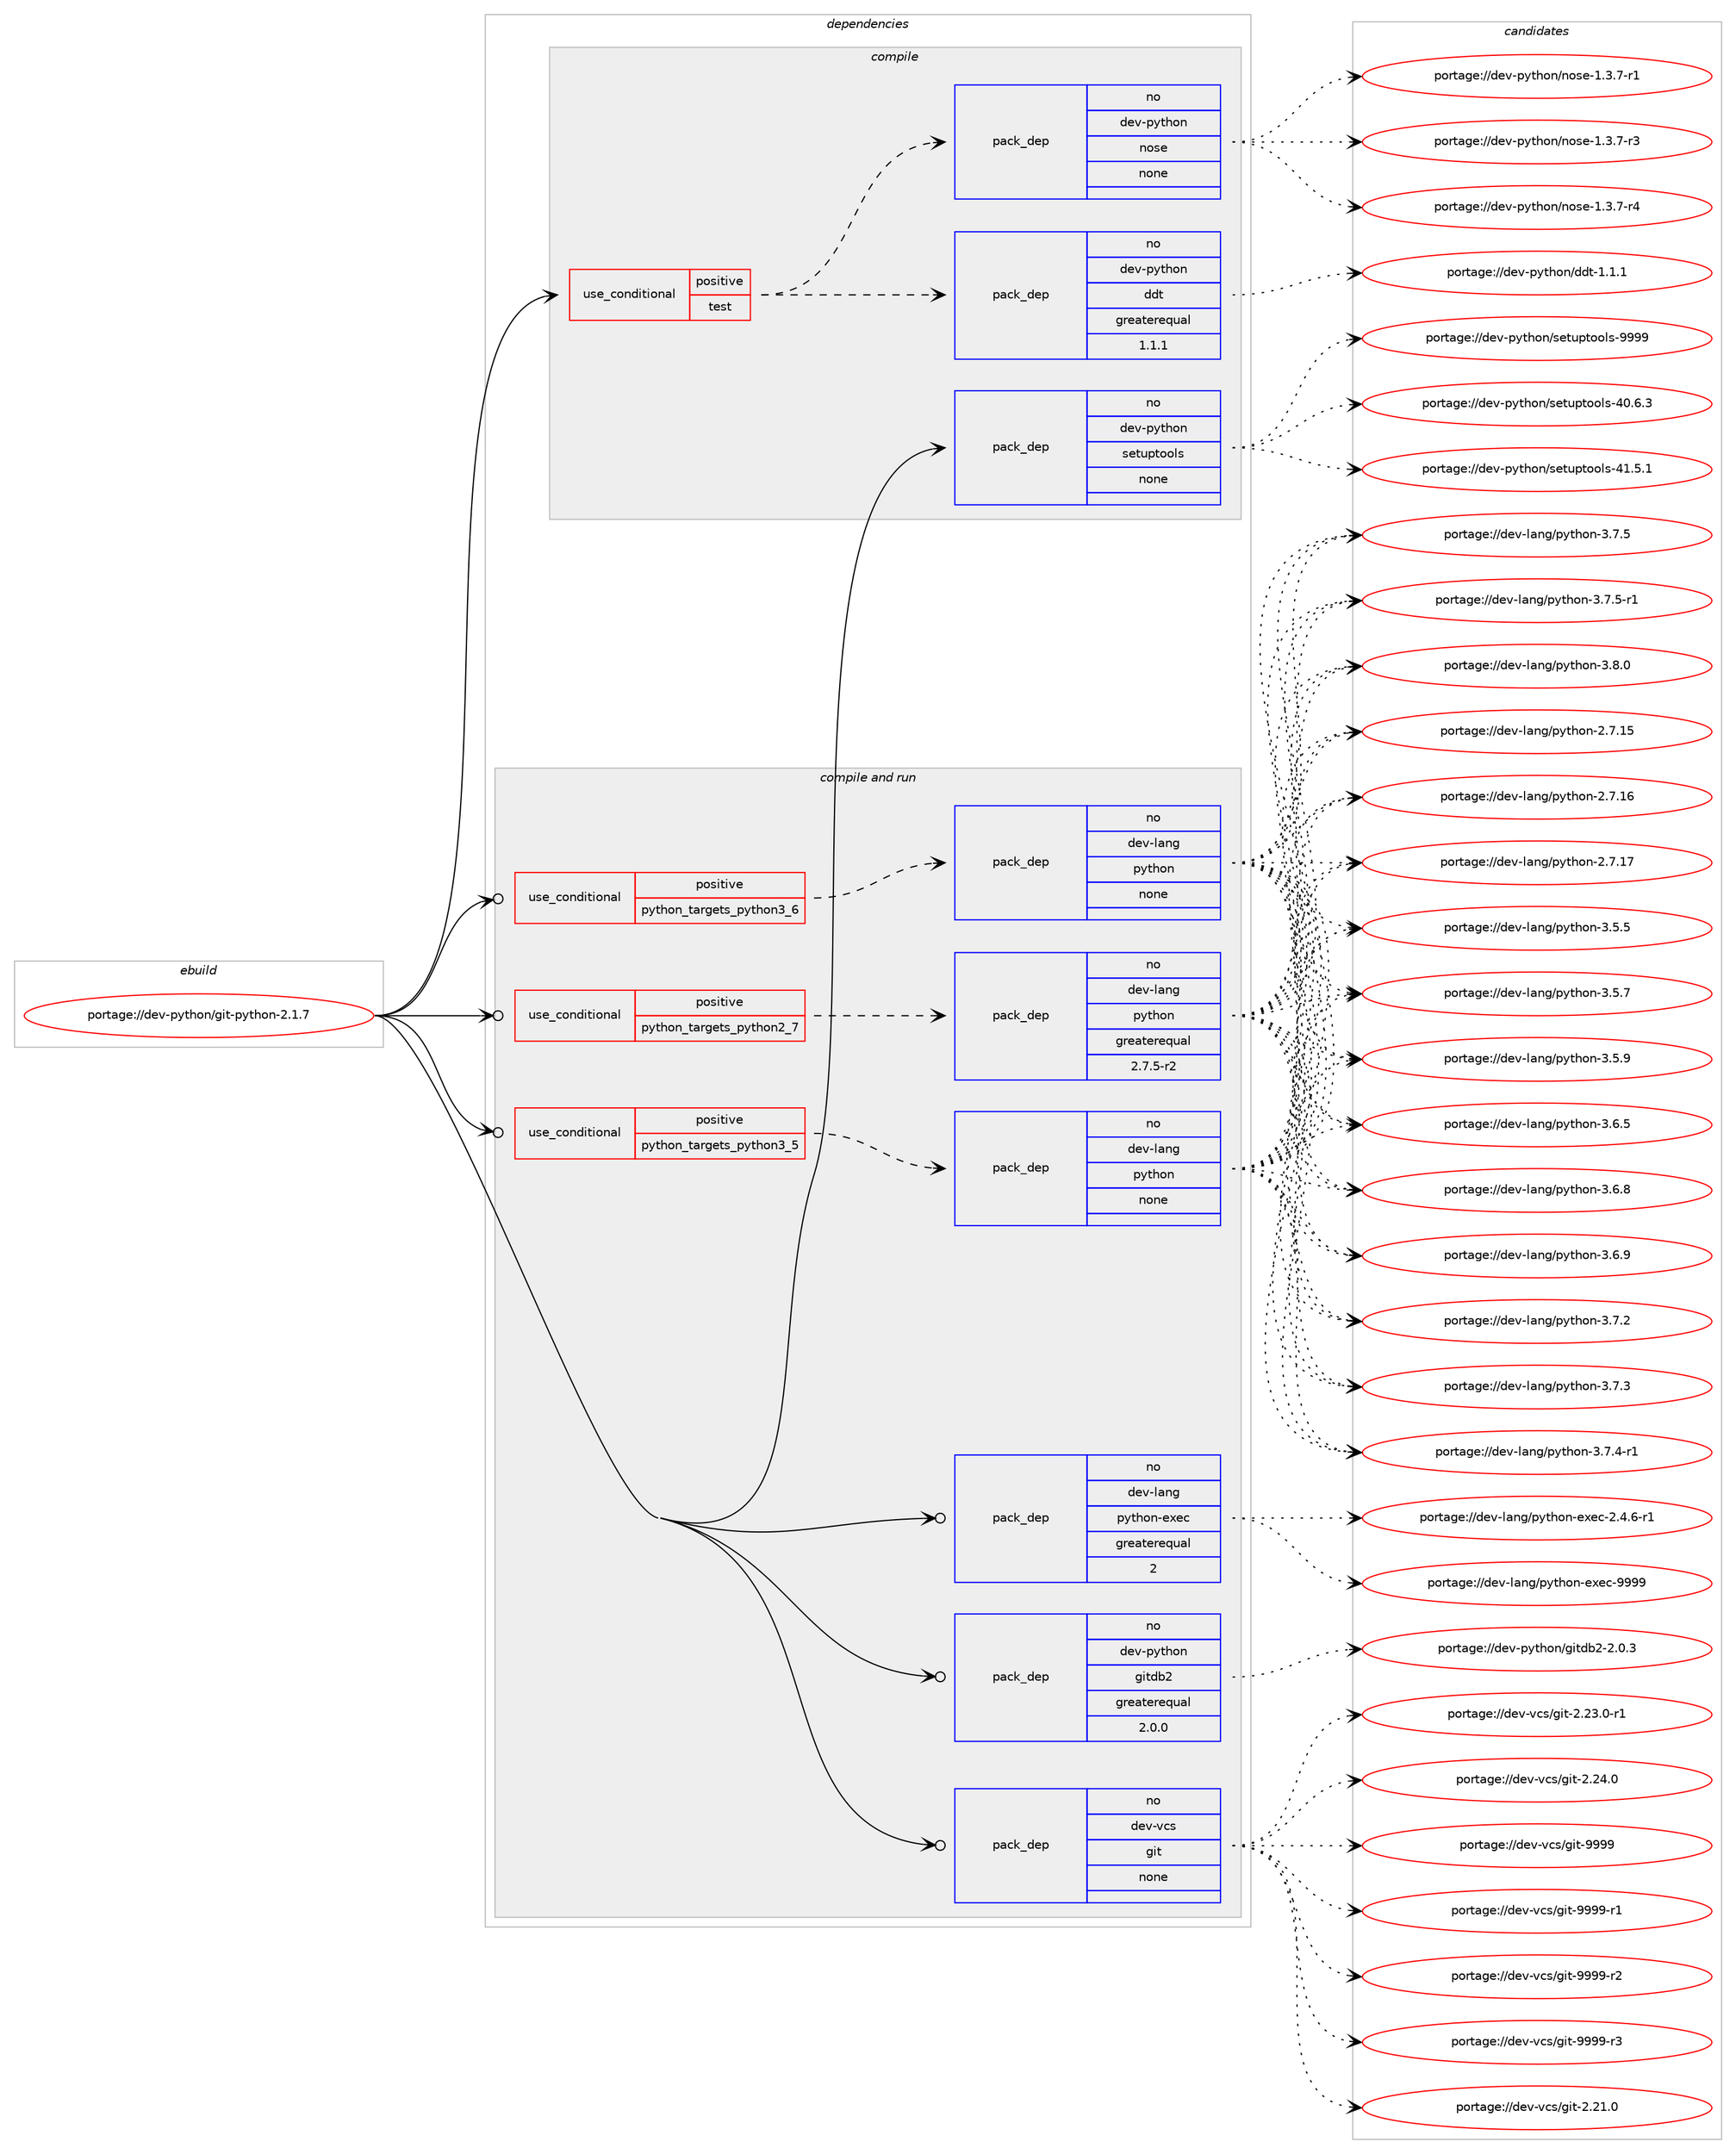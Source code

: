 digraph prolog {

# *************
# Graph options
# *************

newrank=true;
concentrate=true;
compound=true;
graph [rankdir=LR,fontname=Helvetica,fontsize=10,ranksep=1.5];#, ranksep=2.5, nodesep=0.2];
edge  [arrowhead=vee];
node  [fontname=Helvetica,fontsize=10];

# **********
# The ebuild
# **********

subgraph cluster_leftcol {
color=gray;
rank=same;
label=<<i>ebuild</i>>;
id [label="portage://dev-python/git-python-2.1.7", color=red, width=4, href="../dev-python/git-python-2.1.7.svg"];
}

# ****************
# The dependencies
# ****************

subgraph cluster_midcol {
color=gray;
label=<<i>dependencies</i>>;
subgraph cluster_compile {
fillcolor="#eeeeee";
style=filled;
label=<<i>compile</i>>;
subgraph cond29254 {
dependency141453 [label=<<TABLE BORDER="0" CELLBORDER="1" CELLSPACING="0" CELLPADDING="4"><TR><TD ROWSPAN="3" CELLPADDING="10">use_conditional</TD></TR><TR><TD>positive</TD></TR><TR><TD>test</TD></TR></TABLE>>, shape=none, color=red];
subgraph pack108881 {
dependency141454 [label=<<TABLE BORDER="0" CELLBORDER="1" CELLSPACING="0" CELLPADDING="4" WIDTH="220"><TR><TD ROWSPAN="6" CELLPADDING="30">pack_dep</TD></TR><TR><TD WIDTH="110">no</TD></TR><TR><TD>dev-python</TD></TR><TR><TD>ddt</TD></TR><TR><TD>greaterequal</TD></TR><TR><TD>1.1.1</TD></TR></TABLE>>, shape=none, color=blue];
}
dependency141453:e -> dependency141454:w [weight=20,style="dashed",arrowhead="vee"];
subgraph pack108882 {
dependency141455 [label=<<TABLE BORDER="0" CELLBORDER="1" CELLSPACING="0" CELLPADDING="4" WIDTH="220"><TR><TD ROWSPAN="6" CELLPADDING="30">pack_dep</TD></TR><TR><TD WIDTH="110">no</TD></TR><TR><TD>dev-python</TD></TR><TR><TD>nose</TD></TR><TR><TD>none</TD></TR><TR><TD></TD></TR></TABLE>>, shape=none, color=blue];
}
dependency141453:e -> dependency141455:w [weight=20,style="dashed",arrowhead="vee"];
}
id:e -> dependency141453:w [weight=20,style="solid",arrowhead="vee"];
subgraph pack108883 {
dependency141456 [label=<<TABLE BORDER="0" CELLBORDER="1" CELLSPACING="0" CELLPADDING="4" WIDTH="220"><TR><TD ROWSPAN="6" CELLPADDING="30">pack_dep</TD></TR><TR><TD WIDTH="110">no</TD></TR><TR><TD>dev-python</TD></TR><TR><TD>setuptools</TD></TR><TR><TD>none</TD></TR><TR><TD></TD></TR></TABLE>>, shape=none, color=blue];
}
id:e -> dependency141456:w [weight=20,style="solid",arrowhead="vee"];
}
subgraph cluster_compileandrun {
fillcolor="#eeeeee";
style=filled;
label=<<i>compile and run</i>>;
subgraph cond29255 {
dependency141457 [label=<<TABLE BORDER="0" CELLBORDER="1" CELLSPACING="0" CELLPADDING="4"><TR><TD ROWSPAN="3" CELLPADDING="10">use_conditional</TD></TR><TR><TD>positive</TD></TR><TR><TD>python_targets_python2_7</TD></TR></TABLE>>, shape=none, color=red];
subgraph pack108884 {
dependency141458 [label=<<TABLE BORDER="0" CELLBORDER="1" CELLSPACING="0" CELLPADDING="4" WIDTH="220"><TR><TD ROWSPAN="6" CELLPADDING="30">pack_dep</TD></TR><TR><TD WIDTH="110">no</TD></TR><TR><TD>dev-lang</TD></TR><TR><TD>python</TD></TR><TR><TD>greaterequal</TD></TR><TR><TD>2.7.5-r2</TD></TR></TABLE>>, shape=none, color=blue];
}
dependency141457:e -> dependency141458:w [weight=20,style="dashed",arrowhead="vee"];
}
id:e -> dependency141457:w [weight=20,style="solid",arrowhead="odotvee"];
subgraph cond29256 {
dependency141459 [label=<<TABLE BORDER="0" CELLBORDER="1" CELLSPACING="0" CELLPADDING="4"><TR><TD ROWSPAN="3" CELLPADDING="10">use_conditional</TD></TR><TR><TD>positive</TD></TR><TR><TD>python_targets_python3_5</TD></TR></TABLE>>, shape=none, color=red];
subgraph pack108885 {
dependency141460 [label=<<TABLE BORDER="0" CELLBORDER="1" CELLSPACING="0" CELLPADDING="4" WIDTH="220"><TR><TD ROWSPAN="6" CELLPADDING="30">pack_dep</TD></TR><TR><TD WIDTH="110">no</TD></TR><TR><TD>dev-lang</TD></TR><TR><TD>python</TD></TR><TR><TD>none</TD></TR><TR><TD></TD></TR></TABLE>>, shape=none, color=blue];
}
dependency141459:e -> dependency141460:w [weight=20,style="dashed",arrowhead="vee"];
}
id:e -> dependency141459:w [weight=20,style="solid",arrowhead="odotvee"];
subgraph cond29257 {
dependency141461 [label=<<TABLE BORDER="0" CELLBORDER="1" CELLSPACING="0" CELLPADDING="4"><TR><TD ROWSPAN="3" CELLPADDING="10">use_conditional</TD></TR><TR><TD>positive</TD></TR><TR><TD>python_targets_python3_6</TD></TR></TABLE>>, shape=none, color=red];
subgraph pack108886 {
dependency141462 [label=<<TABLE BORDER="0" CELLBORDER="1" CELLSPACING="0" CELLPADDING="4" WIDTH="220"><TR><TD ROWSPAN="6" CELLPADDING="30">pack_dep</TD></TR><TR><TD WIDTH="110">no</TD></TR><TR><TD>dev-lang</TD></TR><TR><TD>python</TD></TR><TR><TD>none</TD></TR><TR><TD></TD></TR></TABLE>>, shape=none, color=blue];
}
dependency141461:e -> dependency141462:w [weight=20,style="dashed",arrowhead="vee"];
}
id:e -> dependency141461:w [weight=20,style="solid",arrowhead="odotvee"];
subgraph pack108887 {
dependency141463 [label=<<TABLE BORDER="0" CELLBORDER="1" CELLSPACING="0" CELLPADDING="4" WIDTH="220"><TR><TD ROWSPAN="6" CELLPADDING="30">pack_dep</TD></TR><TR><TD WIDTH="110">no</TD></TR><TR><TD>dev-lang</TD></TR><TR><TD>python-exec</TD></TR><TR><TD>greaterequal</TD></TR><TR><TD>2</TD></TR></TABLE>>, shape=none, color=blue];
}
id:e -> dependency141463:w [weight=20,style="solid",arrowhead="odotvee"];
subgraph pack108888 {
dependency141464 [label=<<TABLE BORDER="0" CELLBORDER="1" CELLSPACING="0" CELLPADDING="4" WIDTH="220"><TR><TD ROWSPAN="6" CELLPADDING="30">pack_dep</TD></TR><TR><TD WIDTH="110">no</TD></TR><TR><TD>dev-python</TD></TR><TR><TD>gitdb2</TD></TR><TR><TD>greaterequal</TD></TR><TR><TD>2.0.0</TD></TR></TABLE>>, shape=none, color=blue];
}
id:e -> dependency141464:w [weight=20,style="solid",arrowhead="odotvee"];
subgraph pack108889 {
dependency141465 [label=<<TABLE BORDER="0" CELLBORDER="1" CELLSPACING="0" CELLPADDING="4" WIDTH="220"><TR><TD ROWSPAN="6" CELLPADDING="30">pack_dep</TD></TR><TR><TD WIDTH="110">no</TD></TR><TR><TD>dev-vcs</TD></TR><TR><TD>git</TD></TR><TR><TD>none</TD></TR><TR><TD></TD></TR></TABLE>>, shape=none, color=blue];
}
id:e -> dependency141465:w [weight=20,style="solid",arrowhead="odotvee"];
}
subgraph cluster_run {
fillcolor="#eeeeee";
style=filled;
label=<<i>run</i>>;
}
}

# **************
# The candidates
# **************

subgraph cluster_choices {
rank=same;
color=gray;
label=<<i>candidates</i>>;

subgraph choice108881 {
color=black;
nodesep=1;
choiceportage1001011184511212111610411111047100100116454946494649 [label="portage://dev-python/ddt-1.1.1", color=red, width=4,href="../dev-python/ddt-1.1.1.svg"];
dependency141454:e -> choiceportage1001011184511212111610411111047100100116454946494649:w [style=dotted,weight="100"];
}
subgraph choice108882 {
color=black;
nodesep=1;
choiceportage10010111845112121116104111110471101111151014549465146554511449 [label="portage://dev-python/nose-1.3.7-r1", color=red, width=4,href="../dev-python/nose-1.3.7-r1.svg"];
choiceportage10010111845112121116104111110471101111151014549465146554511451 [label="portage://dev-python/nose-1.3.7-r3", color=red, width=4,href="../dev-python/nose-1.3.7-r3.svg"];
choiceportage10010111845112121116104111110471101111151014549465146554511452 [label="portage://dev-python/nose-1.3.7-r4", color=red, width=4,href="../dev-python/nose-1.3.7-r4.svg"];
dependency141455:e -> choiceportage10010111845112121116104111110471101111151014549465146554511449:w [style=dotted,weight="100"];
dependency141455:e -> choiceportage10010111845112121116104111110471101111151014549465146554511451:w [style=dotted,weight="100"];
dependency141455:e -> choiceportage10010111845112121116104111110471101111151014549465146554511452:w [style=dotted,weight="100"];
}
subgraph choice108883 {
color=black;
nodesep=1;
choiceportage100101118451121211161041111104711510111611711211611111110811545524846544651 [label="portage://dev-python/setuptools-40.6.3", color=red, width=4,href="../dev-python/setuptools-40.6.3.svg"];
choiceportage100101118451121211161041111104711510111611711211611111110811545524946534649 [label="portage://dev-python/setuptools-41.5.1", color=red, width=4,href="../dev-python/setuptools-41.5.1.svg"];
choiceportage10010111845112121116104111110471151011161171121161111111081154557575757 [label="portage://dev-python/setuptools-9999", color=red, width=4,href="../dev-python/setuptools-9999.svg"];
dependency141456:e -> choiceportage100101118451121211161041111104711510111611711211611111110811545524846544651:w [style=dotted,weight="100"];
dependency141456:e -> choiceportage100101118451121211161041111104711510111611711211611111110811545524946534649:w [style=dotted,weight="100"];
dependency141456:e -> choiceportage10010111845112121116104111110471151011161171121161111111081154557575757:w [style=dotted,weight="100"];
}
subgraph choice108884 {
color=black;
nodesep=1;
choiceportage10010111845108971101034711212111610411111045504655464953 [label="portage://dev-lang/python-2.7.15", color=red, width=4,href="../dev-lang/python-2.7.15.svg"];
choiceportage10010111845108971101034711212111610411111045504655464954 [label="portage://dev-lang/python-2.7.16", color=red, width=4,href="../dev-lang/python-2.7.16.svg"];
choiceportage10010111845108971101034711212111610411111045504655464955 [label="portage://dev-lang/python-2.7.17", color=red, width=4,href="../dev-lang/python-2.7.17.svg"];
choiceportage100101118451089711010347112121116104111110455146534653 [label="portage://dev-lang/python-3.5.5", color=red, width=4,href="../dev-lang/python-3.5.5.svg"];
choiceportage100101118451089711010347112121116104111110455146534655 [label="portage://dev-lang/python-3.5.7", color=red, width=4,href="../dev-lang/python-3.5.7.svg"];
choiceportage100101118451089711010347112121116104111110455146534657 [label="portage://dev-lang/python-3.5.9", color=red, width=4,href="../dev-lang/python-3.5.9.svg"];
choiceportage100101118451089711010347112121116104111110455146544653 [label="portage://dev-lang/python-3.6.5", color=red, width=4,href="../dev-lang/python-3.6.5.svg"];
choiceportage100101118451089711010347112121116104111110455146544656 [label="portage://dev-lang/python-3.6.8", color=red, width=4,href="../dev-lang/python-3.6.8.svg"];
choiceportage100101118451089711010347112121116104111110455146544657 [label="portage://dev-lang/python-3.6.9", color=red, width=4,href="../dev-lang/python-3.6.9.svg"];
choiceportage100101118451089711010347112121116104111110455146554650 [label="portage://dev-lang/python-3.7.2", color=red, width=4,href="../dev-lang/python-3.7.2.svg"];
choiceportage100101118451089711010347112121116104111110455146554651 [label="portage://dev-lang/python-3.7.3", color=red, width=4,href="../dev-lang/python-3.7.3.svg"];
choiceportage1001011184510897110103471121211161041111104551465546524511449 [label="portage://dev-lang/python-3.7.4-r1", color=red, width=4,href="../dev-lang/python-3.7.4-r1.svg"];
choiceportage100101118451089711010347112121116104111110455146554653 [label="portage://dev-lang/python-3.7.5", color=red, width=4,href="../dev-lang/python-3.7.5.svg"];
choiceportage1001011184510897110103471121211161041111104551465546534511449 [label="portage://dev-lang/python-3.7.5-r1", color=red, width=4,href="../dev-lang/python-3.7.5-r1.svg"];
choiceportage100101118451089711010347112121116104111110455146564648 [label="portage://dev-lang/python-3.8.0", color=red, width=4,href="../dev-lang/python-3.8.0.svg"];
dependency141458:e -> choiceportage10010111845108971101034711212111610411111045504655464953:w [style=dotted,weight="100"];
dependency141458:e -> choiceportage10010111845108971101034711212111610411111045504655464954:w [style=dotted,weight="100"];
dependency141458:e -> choiceportage10010111845108971101034711212111610411111045504655464955:w [style=dotted,weight="100"];
dependency141458:e -> choiceportage100101118451089711010347112121116104111110455146534653:w [style=dotted,weight="100"];
dependency141458:e -> choiceportage100101118451089711010347112121116104111110455146534655:w [style=dotted,weight="100"];
dependency141458:e -> choiceportage100101118451089711010347112121116104111110455146534657:w [style=dotted,weight="100"];
dependency141458:e -> choiceportage100101118451089711010347112121116104111110455146544653:w [style=dotted,weight="100"];
dependency141458:e -> choiceportage100101118451089711010347112121116104111110455146544656:w [style=dotted,weight="100"];
dependency141458:e -> choiceportage100101118451089711010347112121116104111110455146544657:w [style=dotted,weight="100"];
dependency141458:e -> choiceportage100101118451089711010347112121116104111110455146554650:w [style=dotted,weight="100"];
dependency141458:e -> choiceportage100101118451089711010347112121116104111110455146554651:w [style=dotted,weight="100"];
dependency141458:e -> choiceportage1001011184510897110103471121211161041111104551465546524511449:w [style=dotted,weight="100"];
dependency141458:e -> choiceportage100101118451089711010347112121116104111110455146554653:w [style=dotted,weight="100"];
dependency141458:e -> choiceportage1001011184510897110103471121211161041111104551465546534511449:w [style=dotted,weight="100"];
dependency141458:e -> choiceportage100101118451089711010347112121116104111110455146564648:w [style=dotted,weight="100"];
}
subgraph choice108885 {
color=black;
nodesep=1;
choiceportage10010111845108971101034711212111610411111045504655464953 [label="portage://dev-lang/python-2.7.15", color=red, width=4,href="../dev-lang/python-2.7.15.svg"];
choiceportage10010111845108971101034711212111610411111045504655464954 [label="portage://dev-lang/python-2.7.16", color=red, width=4,href="../dev-lang/python-2.7.16.svg"];
choiceportage10010111845108971101034711212111610411111045504655464955 [label="portage://dev-lang/python-2.7.17", color=red, width=4,href="../dev-lang/python-2.7.17.svg"];
choiceportage100101118451089711010347112121116104111110455146534653 [label="portage://dev-lang/python-3.5.5", color=red, width=4,href="../dev-lang/python-3.5.5.svg"];
choiceportage100101118451089711010347112121116104111110455146534655 [label="portage://dev-lang/python-3.5.7", color=red, width=4,href="../dev-lang/python-3.5.7.svg"];
choiceportage100101118451089711010347112121116104111110455146534657 [label="portage://dev-lang/python-3.5.9", color=red, width=4,href="../dev-lang/python-3.5.9.svg"];
choiceportage100101118451089711010347112121116104111110455146544653 [label="portage://dev-lang/python-3.6.5", color=red, width=4,href="../dev-lang/python-3.6.5.svg"];
choiceportage100101118451089711010347112121116104111110455146544656 [label="portage://dev-lang/python-3.6.8", color=red, width=4,href="../dev-lang/python-3.6.8.svg"];
choiceportage100101118451089711010347112121116104111110455146544657 [label="portage://dev-lang/python-3.6.9", color=red, width=4,href="../dev-lang/python-3.6.9.svg"];
choiceportage100101118451089711010347112121116104111110455146554650 [label="portage://dev-lang/python-3.7.2", color=red, width=4,href="../dev-lang/python-3.7.2.svg"];
choiceportage100101118451089711010347112121116104111110455146554651 [label="portage://dev-lang/python-3.7.3", color=red, width=4,href="../dev-lang/python-3.7.3.svg"];
choiceportage1001011184510897110103471121211161041111104551465546524511449 [label="portage://dev-lang/python-3.7.4-r1", color=red, width=4,href="../dev-lang/python-3.7.4-r1.svg"];
choiceportage100101118451089711010347112121116104111110455146554653 [label="portage://dev-lang/python-3.7.5", color=red, width=4,href="../dev-lang/python-3.7.5.svg"];
choiceportage1001011184510897110103471121211161041111104551465546534511449 [label="portage://dev-lang/python-3.7.5-r1", color=red, width=4,href="../dev-lang/python-3.7.5-r1.svg"];
choiceportage100101118451089711010347112121116104111110455146564648 [label="portage://dev-lang/python-3.8.0", color=red, width=4,href="../dev-lang/python-3.8.0.svg"];
dependency141460:e -> choiceportage10010111845108971101034711212111610411111045504655464953:w [style=dotted,weight="100"];
dependency141460:e -> choiceportage10010111845108971101034711212111610411111045504655464954:w [style=dotted,weight="100"];
dependency141460:e -> choiceportage10010111845108971101034711212111610411111045504655464955:w [style=dotted,weight="100"];
dependency141460:e -> choiceportage100101118451089711010347112121116104111110455146534653:w [style=dotted,weight="100"];
dependency141460:e -> choiceportage100101118451089711010347112121116104111110455146534655:w [style=dotted,weight="100"];
dependency141460:e -> choiceportage100101118451089711010347112121116104111110455146534657:w [style=dotted,weight="100"];
dependency141460:e -> choiceportage100101118451089711010347112121116104111110455146544653:w [style=dotted,weight="100"];
dependency141460:e -> choiceportage100101118451089711010347112121116104111110455146544656:w [style=dotted,weight="100"];
dependency141460:e -> choiceportage100101118451089711010347112121116104111110455146544657:w [style=dotted,weight="100"];
dependency141460:e -> choiceportage100101118451089711010347112121116104111110455146554650:w [style=dotted,weight="100"];
dependency141460:e -> choiceportage100101118451089711010347112121116104111110455146554651:w [style=dotted,weight="100"];
dependency141460:e -> choiceportage1001011184510897110103471121211161041111104551465546524511449:w [style=dotted,weight="100"];
dependency141460:e -> choiceportage100101118451089711010347112121116104111110455146554653:w [style=dotted,weight="100"];
dependency141460:e -> choiceportage1001011184510897110103471121211161041111104551465546534511449:w [style=dotted,weight="100"];
dependency141460:e -> choiceportage100101118451089711010347112121116104111110455146564648:w [style=dotted,weight="100"];
}
subgraph choice108886 {
color=black;
nodesep=1;
choiceportage10010111845108971101034711212111610411111045504655464953 [label="portage://dev-lang/python-2.7.15", color=red, width=4,href="../dev-lang/python-2.7.15.svg"];
choiceportage10010111845108971101034711212111610411111045504655464954 [label="portage://dev-lang/python-2.7.16", color=red, width=4,href="../dev-lang/python-2.7.16.svg"];
choiceportage10010111845108971101034711212111610411111045504655464955 [label="portage://dev-lang/python-2.7.17", color=red, width=4,href="../dev-lang/python-2.7.17.svg"];
choiceportage100101118451089711010347112121116104111110455146534653 [label="portage://dev-lang/python-3.5.5", color=red, width=4,href="../dev-lang/python-3.5.5.svg"];
choiceportage100101118451089711010347112121116104111110455146534655 [label="portage://dev-lang/python-3.5.7", color=red, width=4,href="../dev-lang/python-3.5.7.svg"];
choiceportage100101118451089711010347112121116104111110455146534657 [label="portage://dev-lang/python-3.5.9", color=red, width=4,href="../dev-lang/python-3.5.9.svg"];
choiceportage100101118451089711010347112121116104111110455146544653 [label="portage://dev-lang/python-3.6.5", color=red, width=4,href="../dev-lang/python-3.6.5.svg"];
choiceportage100101118451089711010347112121116104111110455146544656 [label="portage://dev-lang/python-3.6.8", color=red, width=4,href="../dev-lang/python-3.6.8.svg"];
choiceportage100101118451089711010347112121116104111110455146544657 [label="portage://dev-lang/python-3.6.9", color=red, width=4,href="../dev-lang/python-3.6.9.svg"];
choiceportage100101118451089711010347112121116104111110455146554650 [label="portage://dev-lang/python-3.7.2", color=red, width=4,href="../dev-lang/python-3.7.2.svg"];
choiceportage100101118451089711010347112121116104111110455146554651 [label="portage://dev-lang/python-3.7.3", color=red, width=4,href="../dev-lang/python-3.7.3.svg"];
choiceportage1001011184510897110103471121211161041111104551465546524511449 [label="portage://dev-lang/python-3.7.4-r1", color=red, width=4,href="../dev-lang/python-3.7.4-r1.svg"];
choiceportage100101118451089711010347112121116104111110455146554653 [label="portage://dev-lang/python-3.7.5", color=red, width=4,href="../dev-lang/python-3.7.5.svg"];
choiceportage1001011184510897110103471121211161041111104551465546534511449 [label="portage://dev-lang/python-3.7.5-r1", color=red, width=4,href="../dev-lang/python-3.7.5-r1.svg"];
choiceportage100101118451089711010347112121116104111110455146564648 [label="portage://dev-lang/python-3.8.0", color=red, width=4,href="../dev-lang/python-3.8.0.svg"];
dependency141462:e -> choiceportage10010111845108971101034711212111610411111045504655464953:w [style=dotted,weight="100"];
dependency141462:e -> choiceportage10010111845108971101034711212111610411111045504655464954:w [style=dotted,weight="100"];
dependency141462:e -> choiceportage10010111845108971101034711212111610411111045504655464955:w [style=dotted,weight="100"];
dependency141462:e -> choiceportage100101118451089711010347112121116104111110455146534653:w [style=dotted,weight="100"];
dependency141462:e -> choiceportage100101118451089711010347112121116104111110455146534655:w [style=dotted,weight="100"];
dependency141462:e -> choiceportage100101118451089711010347112121116104111110455146534657:w [style=dotted,weight="100"];
dependency141462:e -> choiceportage100101118451089711010347112121116104111110455146544653:w [style=dotted,weight="100"];
dependency141462:e -> choiceportage100101118451089711010347112121116104111110455146544656:w [style=dotted,weight="100"];
dependency141462:e -> choiceportage100101118451089711010347112121116104111110455146544657:w [style=dotted,weight="100"];
dependency141462:e -> choiceportage100101118451089711010347112121116104111110455146554650:w [style=dotted,weight="100"];
dependency141462:e -> choiceportage100101118451089711010347112121116104111110455146554651:w [style=dotted,weight="100"];
dependency141462:e -> choiceportage1001011184510897110103471121211161041111104551465546524511449:w [style=dotted,weight="100"];
dependency141462:e -> choiceportage100101118451089711010347112121116104111110455146554653:w [style=dotted,weight="100"];
dependency141462:e -> choiceportage1001011184510897110103471121211161041111104551465546534511449:w [style=dotted,weight="100"];
dependency141462:e -> choiceportage100101118451089711010347112121116104111110455146564648:w [style=dotted,weight="100"];
}
subgraph choice108887 {
color=black;
nodesep=1;
choiceportage10010111845108971101034711212111610411111045101120101994550465246544511449 [label="portage://dev-lang/python-exec-2.4.6-r1", color=red, width=4,href="../dev-lang/python-exec-2.4.6-r1.svg"];
choiceportage10010111845108971101034711212111610411111045101120101994557575757 [label="portage://dev-lang/python-exec-9999", color=red, width=4,href="../dev-lang/python-exec-9999.svg"];
dependency141463:e -> choiceportage10010111845108971101034711212111610411111045101120101994550465246544511449:w [style=dotted,weight="100"];
dependency141463:e -> choiceportage10010111845108971101034711212111610411111045101120101994557575757:w [style=dotted,weight="100"];
}
subgraph choice108888 {
color=black;
nodesep=1;
choiceportage10010111845112121116104111110471031051161009850455046484651 [label="portage://dev-python/gitdb2-2.0.3", color=red, width=4,href="../dev-python/gitdb2-2.0.3.svg"];
dependency141464:e -> choiceportage10010111845112121116104111110471031051161009850455046484651:w [style=dotted,weight="100"];
}
subgraph choice108889 {
color=black;
nodesep=1;
choiceportage10010111845118991154710310511645504650494648 [label="portage://dev-vcs/git-2.21.0", color=red, width=4,href="../dev-vcs/git-2.21.0.svg"];
choiceportage100101118451189911547103105116455046505146484511449 [label="portage://dev-vcs/git-2.23.0-r1", color=red, width=4,href="../dev-vcs/git-2.23.0-r1.svg"];
choiceportage10010111845118991154710310511645504650524648 [label="portage://dev-vcs/git-2.24.0", color=red, width=4,href="../dev-vcs/git-2.24.0.svg"];
choiceportage1001011184511899115471031051164557575757 [label="portage://dev-vcs/git-9999", color=red, width=4,href="../dev-vcs/git-9999.svg"];
choiceportage10010111845118991154710310511645575757574511449 [label="portage://dev-vcs/git-9999-r1", color=red, width=4,href="../dev-vcs/git-9999-r1.svg"];
choiceportage10010111845118991154710310511645575757574511450 [label="portage://dev-vcs/git-9999-r2", color=red, width=4,href="../dev-vcs/git-9999-r2.svg"];
choiceportage10010111845118991154710310511645575757574511451 [label="portage://dev-vcs/git-9999-r3", color=red, width=4,href="../dev-vcs/git-9999-r3.svg"];
dependency141465:e -> choiceportage10010111845118991154710310511645504650494648:w [style=dotted,weight="100"];
dependency141465:e -> choiceportage100101118451189911547103105116455046505146484511449:w [style=dotted,weight="100"];
dependency141465:e -> choiceportage10010111845118991154710310511645504650524648:w [style=dotted,weight="100"];
dependency141465:e -> choiceportage1001011184511899115471031051164557575757:w [style=dotted,weight="100"];
dependency141465:e -> choiceportage10010111845118991154710310511645575757574511449:w [style=dotted,weight="100"];
dependency141465:e -> choiceportage10010111845118991154710310511645575757574511450:w [style=dotted,weight="100"];
dependency141465:e -> choiceportage10010111845118991154710310511645575757574511451:w [style=dotted,weight="100"];
}
}

}
